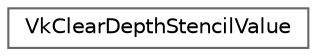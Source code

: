 digraph "类继承关系图"
{
 // LATEX_PDF_SIZE
  bgcolor="transparent";
  edge [fontname=Helvetica,fontsize=10,labelfontname=Helvetica,labelfontsize=10];
  node [fontname=Helvetica,fontsize=10,shape=box,height=0.2,width=0.4];
  rankdir="LR";
  Node0 [id="Node000000",label="VkClearDepthStencilValue",height=0.2,width=0.4,color="grey40", fillcolor="white", style="filled",URL="$struct_vk_clear_depth_stencil_value.html",tooltip=" "];
}
